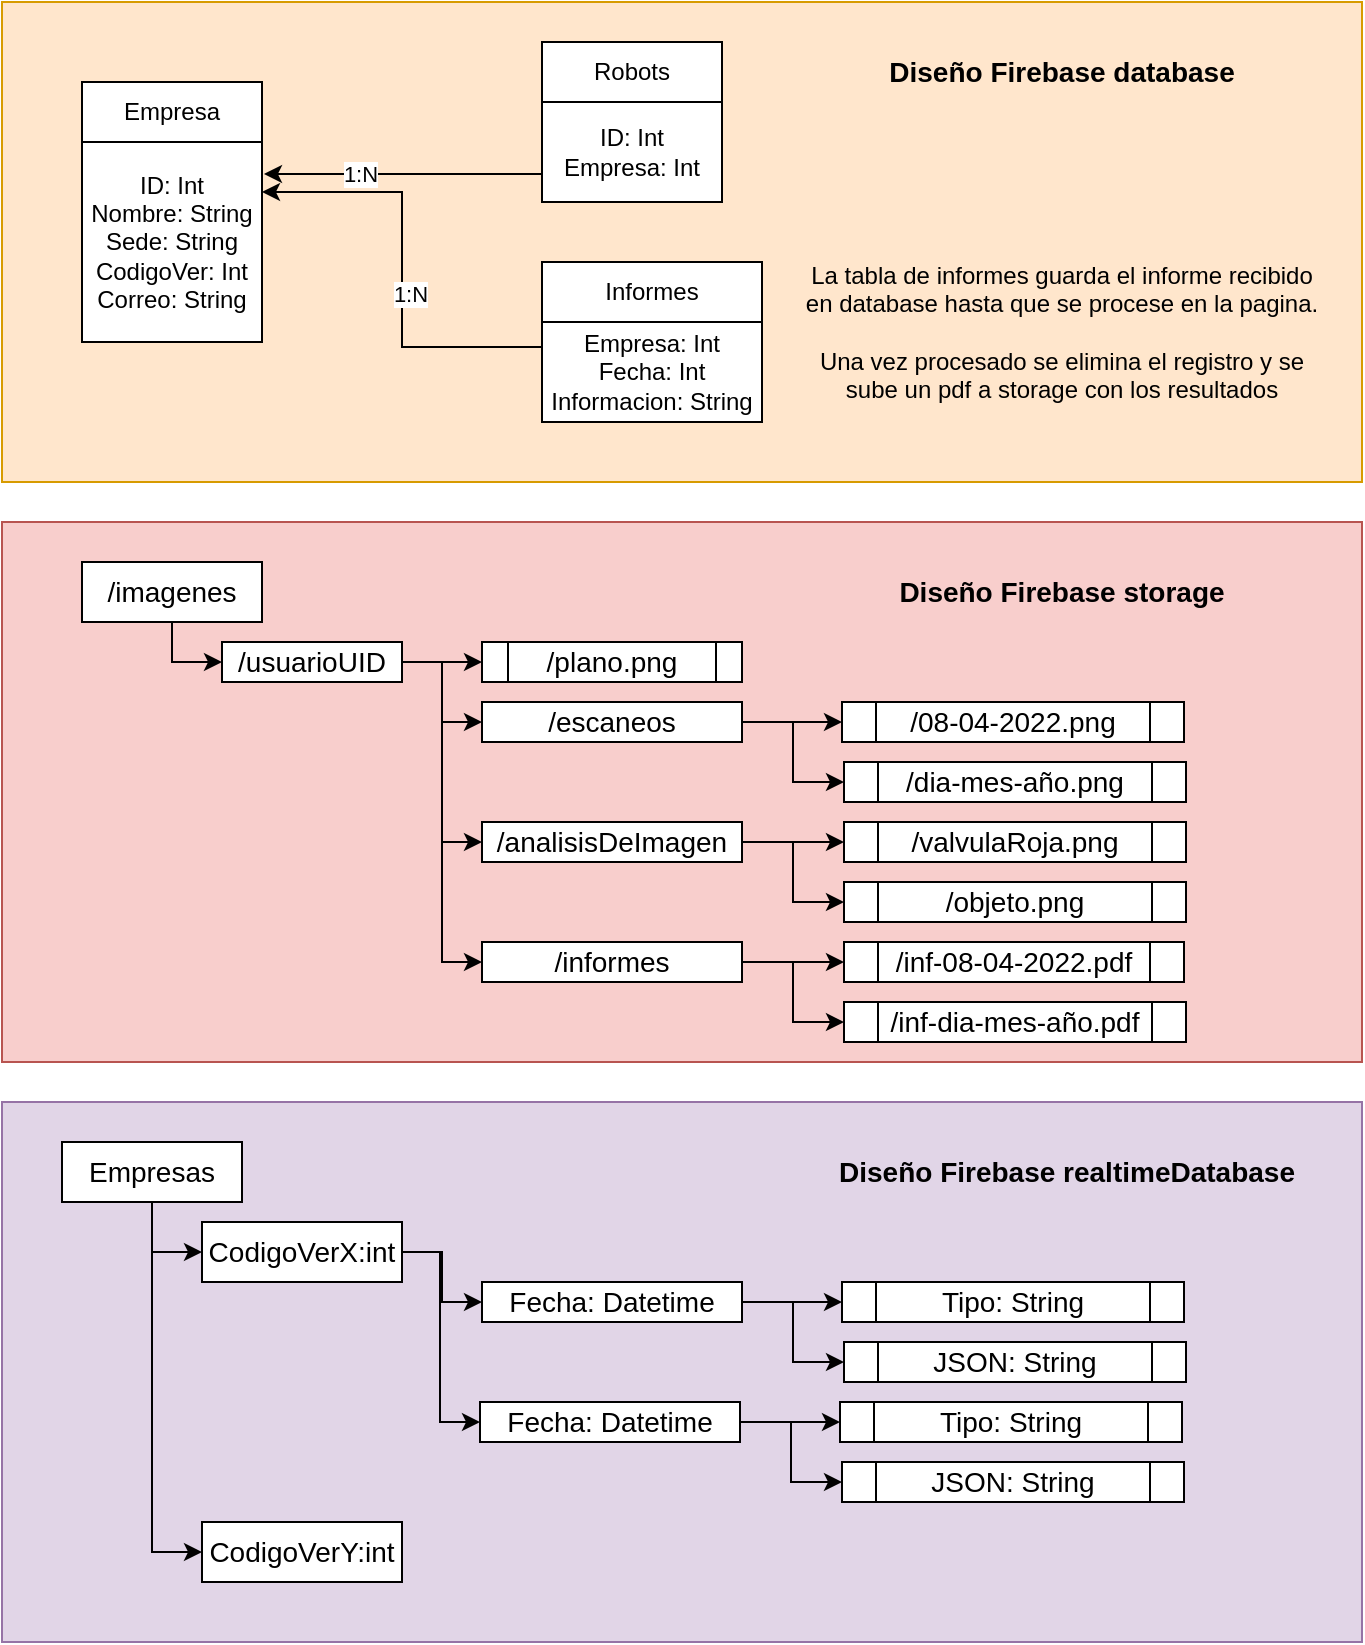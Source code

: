 <mxfile version="16.2.4" type="device"><diagram id="mHHf5V4j1GZtVEmlhgyT" name="Page-1"><mxGraphModel dx="1038" dy="564" grid="1" gridSize="10" guides="1" tooltips="1" connect="1" arrows="1" fold="1" page="1" pageScale="1" pageWidth="827" pageHeight="1169" math="0" shadow="0"><root><mxCell id="0"/><mxCell id="1" parent="0"/><mxCell id="miU4yQ_2eV6yISSwIr1a-12" value="" style="rounded=0;whiteSpace=wrap;html=1;fillColor=#ffe6cc;strokeColor=#d79b00;" parent="1" vertex="1"><mxGeometry x="80" y="40" width="680" height="240" as="geometry"/></mxCell><mxCell id="miU4yQ_2eV6yISSwIr1a-1" value="Empresa" style="rounded=0;whiteSpace=wrap;html=1;" parent="1" vertex="1"><mxGeometry x="120" y="80" width="90" height="30" as="geometry"/></mxCell><mxCell id="miU4yQ_2eV6yISSwIr1a-2" value="&lt;div&gt;ID: Int&lt;/div&gt;&lt;div&gt;Nombre: String&lt;br&gt;&lt;/div&gt;&lt;div&gt;Sede: String&lt;br&gt;&lt;/div&gt;&lt;div&gt;CodigoVer: Int&lt;br&gt;&lt;/div&gt;&lt;div&gt;Correo: String&lt;br&gt;&lt;/div&gt;" style="rounded=0;whiteSpace=wrap;html=1;" parent="1" vertex="1"><mxGeometry x="120" y="110" width="90" height="100" as="geometry"/></mxCell><mxCell id="miU4yQ_2eV6yISSwIr1a-3" value="Robots" style="rounded=0;whiteSpace=wrap;html=1;" parent="1" vertex="1"><mxGeometry x="350" y="60" width="90" height="30" as="geometry"/></mxCell><mxCell id="miU4yQ_2eV6yISSwIr1a-5" style="edgeStyle=orthogonalEdgeStyle;rounded=0;orthogonalLoop=1;jettySize=auto;html=1;entryX=1.011;entryY=0.16;entryDx=0;entryDy=0;entryPerimeter=0;exitX=0;exitY=0.72;exitDx=0;exitDy=0;exitPerimeter=0;" parent="1" source="miU4yQ_2eV6yISSwIr1a-4" target="miU4yQ_2eV6yISSwIr1a-2" edge="1"><mxGeometry relative="1" as="geometry"><mxPoint x="330" y="126" as="sourcePoint"/></mxGeometry></mxCell><mxCell id="miU4yQ_2eV6yISSwIr1a-6" value="1:N" style="edgeLabel;html=1;align=center;verticalAlign=middle;resizable=0;points=[];" parent="miU4yQ_2eV6yISSwIr1a-5" vertex="1" connectable="0"><mxGeometry x="0.326" relative="1" as="geometry"><mxPoint x="1" as="offset"/></mxGeometry></mxCell><mxCell id="miU4yQ_2eV6yISSwIr1a-4" value="&lt;div&gt;ID: Int&lt;/div&gt;Empresa: Int" style="rounded=0;whiteSpace=wrap;html=1;" parent="1" vertex="1"><mxGeometry x="350" y="90" width="90" height="50" as="geometry"/></mxCell><mxCell id="miU4yQ_2eV6yISSwIr1a-7" value="Informes" style="rounded=0;whiteSpace=wrap;html=1;" parent="1" vertex="1"><mxGeometry x="350" y="170" width="110" height="30" as="geometry"/></mxCell><mxCell id="miU4yQ_2eV6yISSwIr1a-10" style="edgeStyle=orthogonalEdgeStyle;rounded=0;orthogonalLoop=1;jettySize=auto;html=1;exitX=0;exitY=0.25;exitDx=0;exitDy=0;entryX=1;entryY=0.25;entryDx=0;entryDy=0;" parent="1" source="miU4yQ_2eV6yISSwIr1a-8" target="miU4yQ_2eV6yISSwIr1a-2" edge="1"><mxGeometry relative="1" as="geometry"/></mxCell><mxCell id="miU4yQ_2eV6yISSwIr1a-11" value="1:N" style="edgeLabel;html=1;align=center;verticalAlign=middle;resizable=0;points=[];" parent="miU4yQ_2eV6yISSwIr1a-10" vertex="1" connectable="0"><mxGeometry x="-0.113" y="-4" relative="1" as="geometry"><mxPoint as="offset"/></mxGeometry></mxCell><mxCell id="miU4yQ_2eV6yISSwIr1a-8" value="&lt;div&gt;Empresa: Int&lt;/div&gt;&lt;div&gt;Fecha: Int&lt;/div&gt;&lt;div&gt;Informacion: String&lt;br&gt;&lt;/div&gt;" style="rounded=0;whiteSpace=wrap;html=1;" parent="1" vertex="1"><mxGeometry x="350" y="200" width="110" height="50" as="geometry"/></mxCell><mxCell id="miU4yQ_2eV6yISSwIr1a-9" value="&lt;div&gt;La tabla de informes guarda el informe recibido en database hasta que se procese en la pagina.&lt;/div&gt;&lt;div&gt;&lt;br&gt;&lt;/div&gt;&lt;div&gt;Una vez procesado se elimina el registro y se sube un pdf a storage con los resultados&lt;br&gt;&lt;/div&gt;" style="text;html=1;strokeColor=none;fillColor=none;align=center;verticalAlign=middle;whiteSpace=wrap;rounded=0;" parent="1" vertex="1"><mxGeometry x="480" y="160" width="260" height="90" as="geometry"/></mxCell><mxCell id="miU4yQ_2eV6yISSwIr1a-13" value="Diseño Firebase database" style="text;html=1;strokeColor=none;fillColor=none;align=center;verticalAlign=middle;whiteSpace=wrap;rounded=0;fontStyle=1;fontSize=14;" parent="1" vertex="1"><mxGeometry x="495" y="60" width="230" height="30" as="geometry"/></mxCell><mxCell id="miU4yQ_2eV6yISSwIr1a-14" value="" style="rounded=0;whiteSpace=wrap;html=1;fillColor=#f8cecc;strokeColor=#b85450;" parent="1" vertex="1"><mxGeometry x="80" y="300" width="680" height="270" as="geometry"/></mxCell><mxCell id="miU4yQ_2eV6yISSwIr1a-26" value="Diseño Firebase storage" style="text;html=1;strokeColor=none;fillColor=none;align=center;verticalAlign=middle;whiteSpace=wrap;rounded=0;fontStyle=1;fontSize=14;" parent="1" vertex="1"><mxGeometry x="495" y="320" width="230" height="30" as="geometry"/></mxCell><mxCell id="miU4yQ_2eV6yISSwIr1a-29" value="" style="edgeStyle=orthogonalEdgeStyle;rounded=0;orthogonalLoop=1;jettySize=auto;html=1;fontSize=14;entryX=0;entryY=0.5;entryDx=0;entryDy=0;" parent="1" source="miU4yQ_2eV6yISSwIr1a-27" target="miU4yQ_2eV6yISSwIr1a-28" edge="1"><mxGeometry relative="1" as="geometry"/></mxCell><mxCell id="miU4yQ_2eV6yISSwIr1a-27" value="/imagenes" style="rounded=0;whiteSpace=wrap;html=1;fontSize=14;" parent="1" vertex="1"><mxGeometry x="120" y="320" width="90" height="30" as="geometry"/></mxCell><mxCell id="miU4yQ_2eV6yISSwIr1a-34" value="" style="edgeStyle=orthogonalEdgeStyle;rounded=0;orthogonalLoop=1;jettySize=auto;html=1;fontSize=14;entryX=0;entryY=0.5;entryDx=0;entryDy=0;" parent="1" source="miU4yQ_2eV6yISSwIr1a-28" target="miU4yQ_2eV6yISSwIr1a-33" edge="1"><mxGeometry relative="1" as="geometry"/></mxCell><mxCell id="miU4yQ_2eV6yISSwIr1a-28" value="/usuarioUID" style="whiteSpace=wrap;html=1;fontSize=14;rounded=0;" parent="1" vertex="1"><mxGeometry x="190" y="360" width="90" height="20" as="geometry"/></mxCell><mxCell id="miU4yQ_2eV6yISSwIr1a-44" value="" style="edgeStyle=orthogonalEdgeStyle;rounded=0;orthogonalLoop=1;jettySize=auto;html=1;fontSize=14;" parent="1" source="miU4yQ_2eV6yISSwIr1a-33" target="miU4yQ_2eV6yISSwIr1a-43" edge="1"><mxGeometry relative="1" as="geometry"/></mxCell><mxCell id="miU4yQ_2eV6yISSwIr1a-54" style="edgeStyle=orthogonalEdgeStyle;rounded=0;orthogonalLoop=1;jettySize=auto;html=1;exitX=1;exitY=0.5;exitDx=0;exitDy=0;entryX=0;entryY=0.5;entryDx=0;entryDy=0;fontSize=14;" parent="1" source="miU4yQ_2eV6yISSwIr1a-33" target="miU4yQ_2eV6yISSwIr1a-49" edge="1"><mxGeometry relative="1" as="geometry"/></mxCell><mxCell id="miU4yQ_2eV6yISSwIr1a-33" value="/escaneos" style="whiteSpace=wrap;html=1;fontSize=14;rounded=0;" parent="1" vertex="1"><mxGeometry x="320" y="390" width="130" height="20" as="geometry"/></mxCell><mxCell id="miU4yQ_2eV6yISSwIr1a-35" value="" style="edgeStyle=orthogonalEdgeStyle;rounded=0;orthogonalLoop=1;jettySize=auto;html=1;fontSize=14;exitX=1;exitY=0.5;exitDx=0;exitDy=0;entryX=0;entryY=0.5;entryDx=0;entryDy=0;" parent="1" source="miU4yQ_2eV6yISSwIr1a-28" target="miU4yQ_2eV6yISSwIr1a-36" edge="1"><mxGeometry relative="1" as="geometry"><mxPoint x="280" y="430.0" as="sourcePoint"/></mxGeometry></mxCell><mxCell id="miU4yQ_2eV6yISSwIr1a-46" value="" style="edgeStyle=orthogonalEdgeStyle;rounded=0;orthogonalLoop=1;jettySize=auto;html=1;fontSize=14;" parent="1" source="miU4yQ_2eV6yISSwIr1a-36" target="miU4yQ_2eV6yISSwIr1a-45" edge="1"><mxGeometry relative="1" as="geometry"/></mxCell><mxCell id="miU4yQ_2eV6yISSwIr1a-55" style="edgeStyle=orthogonalEdgeStyle;rounded=0;orthogonalLoop=1;jettySize=auto;html=1;exitX=1;exitY=0.5;exitDx=0;exitDy=0;entryX=0;entryY=0.5;entryDx=0;entryDy=0;fontSize=14;" parent="1" source="miU4yQ_2eV6yISSwIr1a-36" target="miU4yQ_2eV6yISSwIr1a-50" edge="1"><mxGeometry relative="1" as="geometry"/></mxCell><mxCell id="miU4yQ_2eV6yISSwIr1a-36" value="/analisisDeImagen" style="whiteSpace=wrap;html=1;fontSize=14;rounded=0;" parent="1" vertex="1"><mxGeometry x="320" y="450" width="130" height="20" as="geometry"/></mxCell><mxCell id="miU4yQ_2eV6yISSwIr1a-37" value="" style="edgeStyle=orthogonalEdgeStyle;rounded=0;orthogonalLoop=1;jettySize=auto;html=1;fontSize=14;exitX=1;exitY=0.5;exitDx=0;exitDy=0;entryX=0;entryY=0.5;entryDx=0;entryDy=0;" parent="1" source="miU4yQ_2eV6yISSwIr1a-28" target="miU4yQ_2eV6yISSwIr1a-38" edge="1"><mxGeometry relative="1" as="geometry"><mxPoint x="280" y="490.0" as="sourcePoint"/></mxGeometry></mxCell><mxCell id="miU4yQ_2eV6yISSwIr1a-48" value="" style="edgeStyle=orthogonalEdgeStyle;rounded=0;orthogonalLoop=1;jettySize=auto;html=1;fontSize=14;" parent="1" source="miU4yQ_2eV6yISSwIr1a-38" target="miU4yQ_2eV6yISSwIr1a-47" edge="1"><mxGeometry relative="1" as="geometry"/></mxCell><mxCell id="miU4yQ_2eV6yISSwIr1a-56" style="edgeStyle=orthogonalEdgeStyle;rounded=0;orthogonalLoop=1;jettySize=auto;html=1;exitX=1;exitY=0.5;exitDx=0;exitDy=0;entryX=0;entryY=0.5;entryDx=0;entryDy=0;fontSize=14;" parent="1" source="miU4yQ_2eV6yISSwIr1a-38" target="miU4yQ_2eV6yISSwIr1a-53" edge="1"><mxGeometry relative="1" as="geometry"/></mxCell><mxCell id="miU4yQ_2eV6yISSwIr1a-38" value="/informes" style="whiteSpace=wrap;html=1;fontSize=14;rounded=0;" parent="1" vertex="1"><mxGeometry x="320" y="510" width="130" height="20" as="geometry"/></mxCell><mxCell id="miU4yQ_2eV6yISSwIr1a-41" value="/plano.png" style="shape=process;whiteSpace=wrap;html=1;backgroundOutline=1;fontSize=14;" parent="1" vertex="1"><mxGeometry x="320" y="360" width="130" height="20" as="geometry"/></mxCell><mxCell id="miU4yQ_2eV6yISSwIr1a-42" value="" style="edgeStyle=orthogonalEdgeStyle;rounded=0;orthogonalLoop=1;jettySize=auto;html=1;fontSize=14;exitX=1;exitY=0.5;exitDx=0;exitDy=0;entryX=0;entryY=0.5;entryDx=0;entryDy=0;" parent="1" source="miU4yQ_2eV6yISSwIr1a-28" target="miU4yQ_2eV6yISSwIr1a-41" edge="1"><mxGeometry relative="1" as="geometry"><mxPoint x="250" y="410.0" as="sourcePoint"/><mxPoint x="290" y="490.0" as="targetPoint"/></mxGeometry></mxCell><mxCell id="miU4yQ_2eV6yISSwIr1a-43" value="/08-04-2022.png" style="shape=process;whiteSpace=wrap;html=1;backgroundOutline=1;fontSize=14;" parent="1" vertex="1"><mxGeometry x="500" y="390" width="171" height="20" as="geometry"/></mxCell><mxCell id="miU4yQ_2eV6yISSwIr1a-45" value="/valvulaRoja.png" style="shape=process;whiteSpace=wrap;html=1;backgroundOutline=1;fontSize=14;" parent="1" vertex="1"><mxGeometry x="501" y="450" width="171" height="20" as="geometry"/></mxCell><mxCell id="miU4yQ_2eV6yISSwIr1a-47" value="/inf-08-04-2022.pdf" style="shape=process;whiteSpace=wrap;html=1;backgroundOutline=1;fontSize=14;" parent="1" vertex="1"><mxGeometry x="501" y="510" width="170" height="20" as="geometry"/></mxCell><mxCell id="miU4yQ_2eV6yISSwIr1a-49" value="/dia-mes-año.png" style="shape=process;whiteSpace=wrap;html=1;backgroundOutline=1;fontSize=14;" parent="1" vertex="1"><mxGeometry x="501" y="420" width="171" height="20" as="geometry"/></mxCell><mxCell id="miU4yQ_2eV6yISSwIr1a-50" value="/objeto.png" style="shape=process;whiteSpace=wrap;html=1;backgroundOutline=1;fontSize=14;" parent="1" vertex="1"><mxGeometry x="501" y="480" width="171" height="20" as="geometry"/></mxCell><mxCell id="miU4yQ_2eV6yISSwIr1a-53" value="/inf-dia-mes-año.pdf" style="shape=process;whiteSpace=wrap;html=1;backgroundOutline=1;fontSize=14;" parent="1" vertex="1"><mxGeometry x="501" y="540" width="171" height="20" as="geometry"/></mxCell><mxCell id="miU4yQ_2eV6yISSwIr1a-87" value="" style="rounded=0;whiteSpace=wrap;html=1;fillColor=#e1d5e7;strokeColor=#9673a6;" parent="1" vertex="1"><mxGeometry x="80" y="590" width="680" height="270" as="geometry"/></mxCell><mxCell id="miU4yQ_2eV6yISSwIr1a-88" value="Diseño Firebase realtimeDatabase" style="text;html=1;strokeColor=none;fillColor=none;align=center;verticalAlign=middle;whiteSpace=wrap;rounded=0;fontStyle=1;fontSize=14;" parent="1" vertex="1"><mxGeometry x="495" y="610" width="235" height="30" as="geometry"/></mxCell><mxCell id="miU4yQ_2eV6yISSwIr1a-89" value="" style="edgeStyle=orthogonalEdgeStyle;rounded=0;orthogonalLoop=1;jettySize=auto;html=1;fontSize=14;entryX=0;entryY=0.5;entryDx=0;entryDy=0;" parent="1" source="miU4yQ_2eV6yISSwIr1a-90" target="miU4yQ_2eV6yISSwIr1a-92" edge="1"><mxGeometry relative="1" as="geometry"/></mxCell><mxCell id="miU4yQ_2eV6yISSwIr1a-90" value="Empresas" style="rounded=0;whiteSpace=wrap;html=1;fontSize=14;" parent="1" vertex="1"><mxGeometry x="110" y="610" width="90" height="30" as="geometry"/></mxCell><mxCell id="miU4yQ_2eV6yISSwIr1a-91" value="" style="edgeStyle=orthogonalEdgeStyle;rounded=0;orthogonalLoop=1;jettySize=auto;html=1;fontSize=14;entryX=0;entryY=0.5;entryDx=0;entryDy=0;" parent="1" source="miU4yQ_2eV6yISSwIr1a-92" target="miU4yQ_2eV6yISSwIr1a-95" edge="1"><mxGeometry relative="1" as="geometry"/></mxCell><mxCell id="miU4yQ_2eV6yISSwIr1a-92" value="CodigoVerX:int" style="whiteSpace=wrap;html=1;fontSize=14;rounded=0;" parent="1" vertex="1"><mxGeometry x="180" y="650" width="100" height="30" as="geometry"/></mxCell><mxCell id="miU4yQ_2eV6yISSwIr1a-93" value="" style="edgeStyle=orthogonalEdgeStyle;rounded=0;orthogonalLoop=1;jettySize=auto;html=1;fontSize=14;" parent="1" source="miU4yQ_2eV6yISSwIr1a-95" target="miU4yQ_2eV6yISSwIr1a-106" edge="1"><mxGeometry relative="1" as="geometry"/></mxCell><mxCell id="miU4yQ_2eV6yISSwIr1a-94" style="edgeStyle=orthogonalEdgeStyle;rounded=0;orthogonalLoop=1;jettySize=auto;html=1;exitX=1;exitY=0.5;exitDx=0;exitDy=0;entryX=0;entryY=0.5;entryDx=0;entryDy=0;fontSize=14;" parent="1" source="miU4yQ_2eV6yISSwIr1a-95" target="miU4yQ_2eV6yISSwIr1a-109" edge="1"><mxGeometry relative="1" as="geometry"/></mxCell><mxCell id="miU4yQ_2eV6yISSwIr1a-95" value="Fecha: Datetime" style="whiteSpace=wrap;html=1;fontSize=14;rounded=0;" parent="1" vertex="1"><mxGeometry x="320" y="680" width="130" height="20" as="geometry"/></mxCell><mxCell id="miU4yQ_2eV6yISSwIr1a-106" value="Tipo: String" style="shape=process;whiteSpace=wrap;html=1;backgroundOutline=1;fontSize=14;" parent="1" vertex="1"><mxGeometry x="500" y="680" width="171" height="20" as="geometry"/></mxCell><mxCell id="miU4yQ_2eV6yISSwIr1a-109" value="JSON: String" style="shape=process;whiteSpace=wrap;html=1;backgroundOutline=1;fontSize=14;" parent="1" vertex="1"><mxGeometry x="501" y="710" width="171" height="20" as="geometry"/></mxCell><mxCell id="miU4yQ_2eV6yISSwIr1a-112" value="" style="edgeStyle=orthogonalEdgeStyle;rounded=0;orthogonalLoop=1;jettySize=auto;html=1;fontSize=14;" parent="1" source="miU4yQ_2eV6yISSwIr1a-114" target="miU4yQ_2eV6yISSwIr1a-115" edge="1"><mxGeometry relative="1" as="geometry"/></mxCell><mxCell id="miU4yQ_2eV6yISSwIr1a-113" style="edgeStyle=orthogonalEdgeStyle;rounded=0;orthogonalLoop=1;jettySize=auto;html=1;exitX=1;exitY=0.5;exitDx=0;exitDy=0;entryX=0;entryY=0.5;entryDx=0;entryDy=0;fontSize=14;" parent="1" source="miU4yQ_2eV6yISSwIr1a-114" target="miU4yQ_2eV6yISSwIr1a-116" edge="1"><mxGeometry relative="1" as="geometry"/></mxCell><mxCell id="miU4yQ_2eV6yISSwIr1a-114" value="Fecha: Datetime" style="whiteSpace=wrap;html=1;fontSize=14;rounded=0;" parent="1" vertex="1"><mxGeometry x="319" y="740" width="130" height="20" as="geometry"/></mxCell><mxCell id="miU4yQ_2eV6yISSwIr1a-115" value="Tipo: String" style="shape=process;whiteSpace=wrap;html=1;backgroundOutline=1;fontSize=14;" parent="1" vertex="1"><mxGeometry x="499" y="740" width="171" height="20" as="geometry"/></mxCell><mxCell id="miU4yQ_2eV6yISSwIr1a-116" value="JSON: String" style="shape=process;whiteSpace=wrap;html=1;backgroundOutline=1;fontSize=14;" parent="1" vertex="1"><mxGeometry x="500" y="770" width="171" height="20" as="geometry"/></mxCell><mxCell id="miU4yQ_2eV6yISSwIr1a-117" value="" style="edgeStyle=orthogonalEdgeStyle;rounded=0;orthogonalLoop=1;jettySize=auto;html=1;fontSize=14;entryX=0;entryY=0.5;entryDx=0;entryDy=0;exitX=1;exitY=0.5;exitDx=0;exitDy=0;" parent="1" source="miU4yQ_2eV6yISSwIr1a-92" target="miU4yQ_2eV6yISSwIr1a-114" edge="1"><mxGeometry relative="1" as="geometry"><mxPoint x="290" y="674.941" as="sourcePoint"/><mxPoint x="330" y="700.0" as="targetPoint"/><Array as="points"><mxPoint x="299" y="665"/><mxPoint x="299" y="750"/></Array></mxGeometry></mxCell><mxCell id="miU4yQ_2eV6yISSwIr1a-118" value="CodigoVerY:int" style="whiteSpace=wrap;html=1;fontSize=14;rounded=0;" parent="1" vertex="1"><mxGeometry x="180" y="800" width="100" height="30" as="geometry"/></mxCell><mxCell id="miU4yQ_2eV6yISSwIr1a-119" value="" style="edgeStyle=orthogonalEdgeStyle;rounded=0;orthogonalLoop=1;jettySize=auto;html=1;fontSize=14;entryX=0;entryY=0.5;entryDx=0;entryDy=0;exitX=0.5;exitY=1;exitDx=0;exitDy=0;" parent="1" source="miU4yQ_2eV6yISSwIr1a-90" target="miU4yQ_2eV6yISSwIr1a-118" edge="1"><mxGeometry relative="1" as="geometry"><mxPoint x="165" y="650" as="sourcePoint"/><mxPoint x="190" y="675" as="targetPoint"/></mxGeometry></mxCell></root></mxGraphModel></diagram></mxfile>